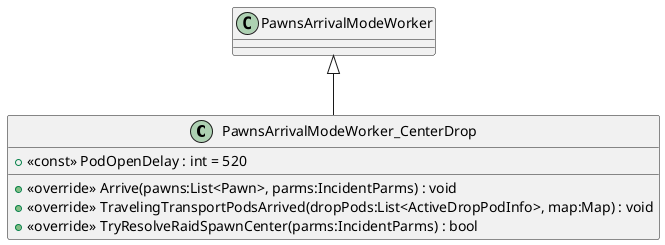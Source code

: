 @startuml
class PawnsArrivalModeWorker_CenterDrop {
    + <<const>> PodOpenDelay : int = 520
    + <<override>> Arrive(pawns:List<Pawn>, parms:IncidentParms) : void
    + <<override>> TravelingTransportPodsArrived(dropPods:List<ActiveDropPodInfo>, map:Map) : void
    + <<override>> TryResolveRaidSpawnCenter(parms:IncidentParms) : bool
}
PawnsArrivalModeWorker <|-- PawnsArrivalModeWorker_CenterDrop
@enduml
